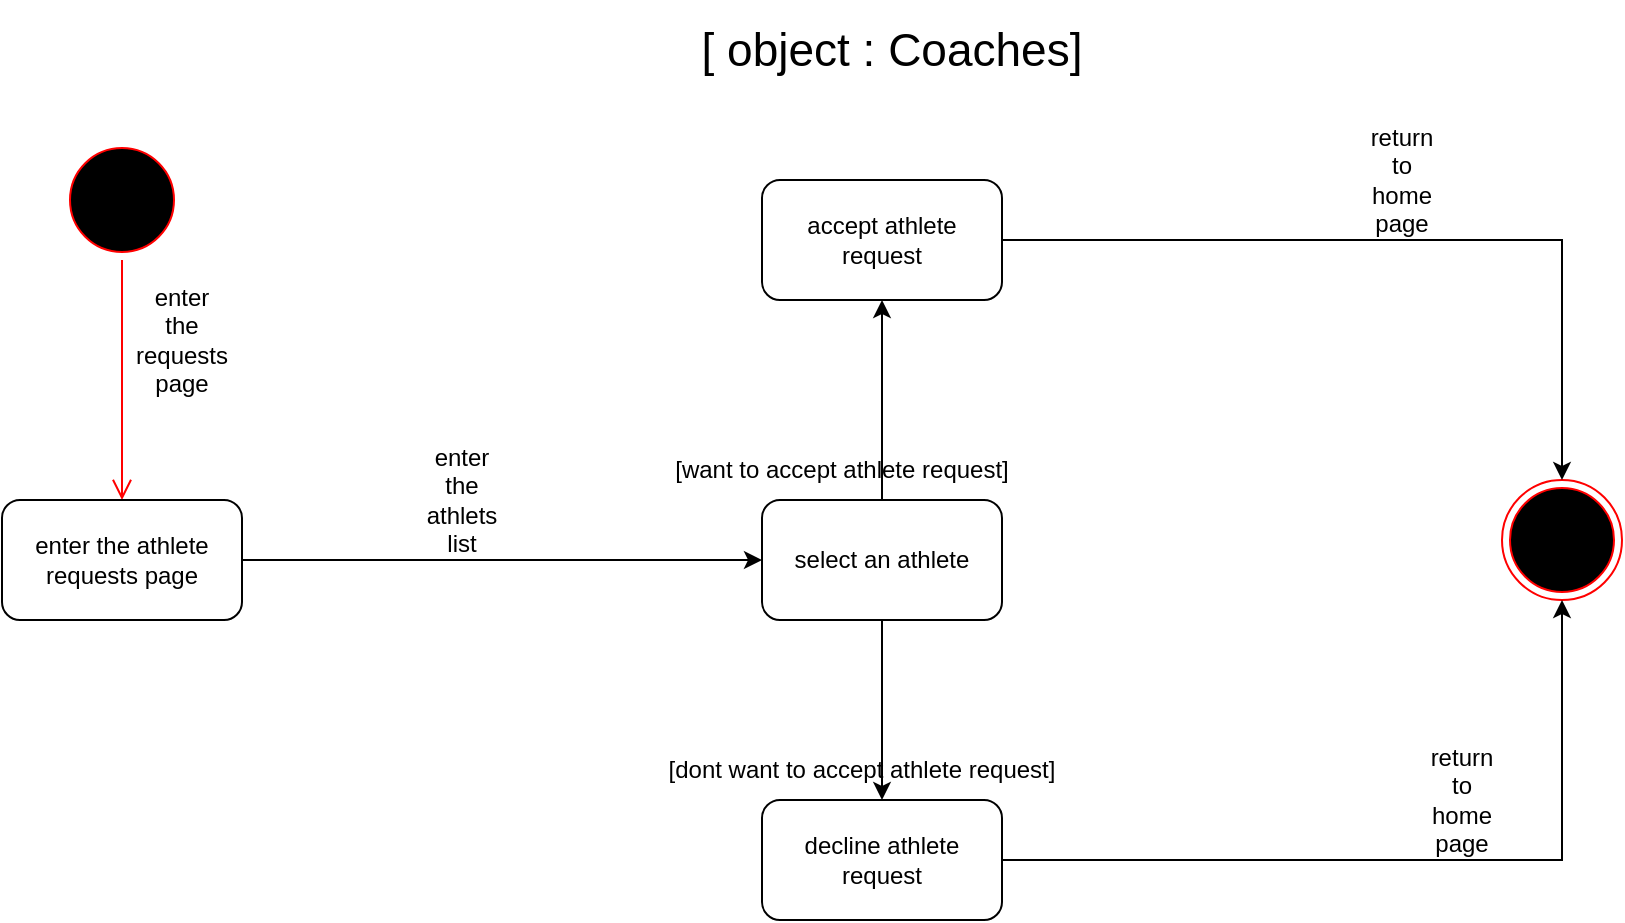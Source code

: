 <mxfile version="12.4.2" type="github" pages="1">
  <diagram id="t9TvNksNv6yPnYI62Fsn" name="Page-1">
    <mxGraphModel dx="1888" dy="580" grid="1" gridSize="10" guides="1" tooltips="1" connect="1" arrows="1" fold="1" page="1" pageScale="1" pageWidth="850" pageHeight="1100" math="0" shadow="0">
      <root>
        <mxCell id="0"/>
        <mxCell id="1" parent="0"/>
        <mxCell id="fmwO15psb7VLjq17ENgt-1" value="" style="ellipse;html=1;shape=startState;fillColor=#000000;strokeColor=#ff0000;" vertex="1" parent="1">
          <mxGeometry x="10" y="190" width="60" height="60" as="geometry"/>
        </mxCell>
        <mxCell id="fmwO15psb7VLjq17ENgt-2" value="" style="edgeStyle=orthogonalEdgeStyle;html=1;verticalAlign=bottom;endArrow=open;endSize=8;strokeColor=#ff0000;entryX=0.5;entryY=0;entryDx=0;entryDy=0;" edge="1" source="fmwO15psb7VLjq17ENgt-1" parent="1" target="fmwO15psb7VLjq17ENgt-4">
          <mxGeometry relative="1" as="geometry">
            <mxPoint x="100" y="370" as="targetPoint"/>
            <Array as="points"/>
          </mxGeometry>
        </mxCell>
        <mxCell id="fmwO15psb7VLjq17ENgt-3" value="" style="ellipse;html=1;shape=endState;fillColor=#000000;strokeColor=#ff0000;" vertex="1" parent="1">
          <mxGeometry x="730" y="360" width="60" height="60" as="geometry"/>
        </mxCell>
        <mxCell id="fmwO15psb7VLjq17ENgt-5" style="edgeStyle=orthogonalEdgeStyle;rounded=0;orthogonalLoop=1;jettySize=auto;html=1;entryX=0;entryY=0.5;entryDx=0;entryDy=0;" edge="1" parent="1" source="fmwO15psb7VLjq17ENgt-4" target="fmwO15psb7VLjq17ENgt-6">
          <mxGeometry relative="1" as="geometry">
            <mxPoint x="240" y="400" as="targetPoint"/>
          </mxGeometry>
        </mxCell>
        <mxCell id="fmwO15psb7VLjq17ENgt-4" value="enter the athlete requests page" style="rounded=1;whiteSpace=wrap;html=1;" vertex="1" parent="1">
          <mxGeometry x="-20" y="370" width="120" height="60" as="geometry"/>
        </mxCell>
        <mxCell id="fmwO15psb7VLjq17ENgt-9" style="edgeStyle=orthogonalEdgeStyle;rounded=0;orthogonalLoop=1;jettySize=auto;html=1;" edge="1" parent="1" source="fmwO15psb7VLjq17ENgt-6" target="fmwO15psb7VLjq17ENgt-8">
          <mxGeometry relative="1" as="geometry"/>
        </mxCell>
        <mxCell id="fmwO15psb7VLjq17ENgt-10" style="edgeStyle=orthogonalEdgeStyle;rounded=0;orthogonalLoop=1;jettySize=auto;html=1;entryX=0.5;entryY=0;entryDx=0;entryDy=0;" edge="1" parent="1" source="fmwO15psb7VLjq17ENgt-6" target="fmwO15psb7VLjq17ENgt-7">
          <mxGeometry relative="1" as="geometry"/>
        </mxCell>
        <mxCell id="fmwO15psb7VLjq17ENgt-6" value="select an athlete" style="rounded=1;whiteSpace=wrap;html=1;" vertex="1" parent="1">
          <mxGeometry x="360" y="370" width="120" height="60" as="geometry"/>
        </mxCell>
        <mxCell id="fmwO15psb7VLjq17ENgt-14" style="edgeStyle=orthogonalEdgeStyle;rounded=0;orthogonalLoop=1;jettySize=auto;html=1;entryX=0.5;entryY=1;entryDx=0;entryDy=0;" edge="1" parent="1" source="fmwO15psb7VLjq17ENgt-7" target="fmwO15psb7VLjq17ENgt-3">
          <mxGeometry relative="1" as="geometry"/>
        </mxCell>
        <mxCell id="fmwO15psb7VLjq17ENgt-7" value="decline athlete request" style="rounded=1;whiteSpace=wrap;html=1;" vertex="1" parent="1">
          <mxGeometry x="360" y="520" width="120" height="60" as="geometry"/>
        </mxCell>
        <mxCell id="fmwO15psb7VLjq17ENgt-13" style="edgeStyle=orthogonalEdgeStyle;rounded=0;orthogonalLoop=1;jettySize=auto;html=1;entryX=0.5;entryY=0;entryDx=0;entryDy=0;" edge="1" parent="1" source="fmwO15psb7VLjq17ENgt-8" target="fmwO15psb7VLjq17ENgt-3">
          <mxGeometry relative="1" as="geometry"/>
        </mxCell>
        <mxCell id="fmwO15psb7VLjq17ENgt-8" value="accept athlete request" style="rounded=1;whiteSpace=wrap;html=1;" vertex="1" parent="1">
          <mxGeometry x="360" y="210" width="120" height="60" as="geometry"/>
        </mxCell>
        <mxCell id="fmwO15psb7VLjq17ENgt-11" value="[dont want to accept athlete request]" style="text;html=1;strokeColor=none;fillColor=none;align=center;verticalAlign=middle;whiteSpace=wrap;rounded=0;" vertex="1" parent="1">
          <mxGeometry x="310" y="500" width="200" height="10" as="geometry"/>
        </mxCell>
        <mxCell id="fmwO15psb7VLjq17ENgt-12" value="[want to accept athlete request]" style="text;html=1;strokeColor=none;fillColor=none;align=center;verticalAlign=middle;whiteSpace=wrap;rounded=0;" vertex="1" parent="1">
          <mxGeometry x="300" y="350" width="200" height="10" as="geometry"/>
        </mxCell>
        <mxCell id="fmwO15psb7VLjq17ENgt-15" value="enter the requests page" style="text;html=1;strokeColor=none;fillColor=none;align=center;verticalAlign=middle;whiteSpace=wrap;rounded=0;" vertex="1" parent="1">
          <mxGeometry x="50" y="280" width="40" height="20" as="geometry"/>
        </mxCell>
        <mxCell id="fmwO15psb7VLjq17ENgt-21" value="enter the athlets list" style="text;html=1;strokeColor=none;fillColor=none;align=center;verticalAlign=middle;whiteSpace=wrap;rounded=0;" vertex="1" parent="1">
          <mxGeometry x="190" y="360" width="40" height="20" as="geometry"/>
        </mxCell>
        <mxCell id="fmwO15psb7VLjq17ENgt-23" value="return to home page" style="text;html=1;strokeColor=none;fillColor=none;align=center;verticalAlign=middle;whiteSpace=wrap;rounded=0;" vertex="1" parent="1">
          <mxGeometry x="690" y="510" width="40" height="20" as="geometry"/>
        </mxCell>
        <mxCell id="fmwO15psb7VLjq17ENgt-26" value="return to home page" style="text;html=1;strokeColor=none;fillColor=none;align=center;verticalAlign=middle;whiteSpace=wrap;rounded=0;" vertex="1" parent="1">
          <mxGeometry x="660" y="200" width="40" height="20" as="geometry"/>
        </mxCell>
        <mxCell id="fmwO15psb7VLjq17ENgt-28" value="&lt;font style=&quot;font-size: 23px&quot;&gt;[ object : Coaches]&lt;/font&gt;" style="text;html=1;strokeColor=none;fillColor=none;align=center;verticalAlign=middle;whiteSpace=wrap;rounded=0;" vertex="1" parent="1">
          <mxGeometry x="285" y="120" width="280" height="50" as="geometry"/>
        </mxCell>
      </root>
    </mxGraphModel>
  </diagram>
</mxfile>
